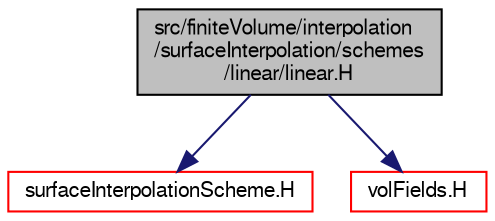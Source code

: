 digraph "src/finiteVolume/interpolation/surfaceInterpolation/schemes/linear/linear.H"
{
  bgcolor="transparent";
  edge [fontname="FreeSans",fontsize="10",labelfontname="FreeSans",labelfontsize="10"];
  node [fontname="FreeSans",fontsize="10",shape=record];
  Node1 [label="src/finiteVolume/interpolation\l/surfaceInterpolation/schemes\l/linear/linear.H",height=0.2,width=0.4,color="black", fillcolor="grey75", style="filled" fontcolor="black"];
  Node1 -> Node2 [color="midnightblue",fontsize="10",style="solid",fontname="FreeSans"];
  Node2 [label="surfaceInterpolationScheme.H",height=0.2,width=0.4,color="red",URL="$a05712.html"];
  Node1 -> Node3 [color="midnightblue",fontsize="10",style="solid",fontname="FreeSans"];
  Node3 [label="volFields.H",height=0.2,width=0.4,color="red",URL="$a05178.html"];
}
